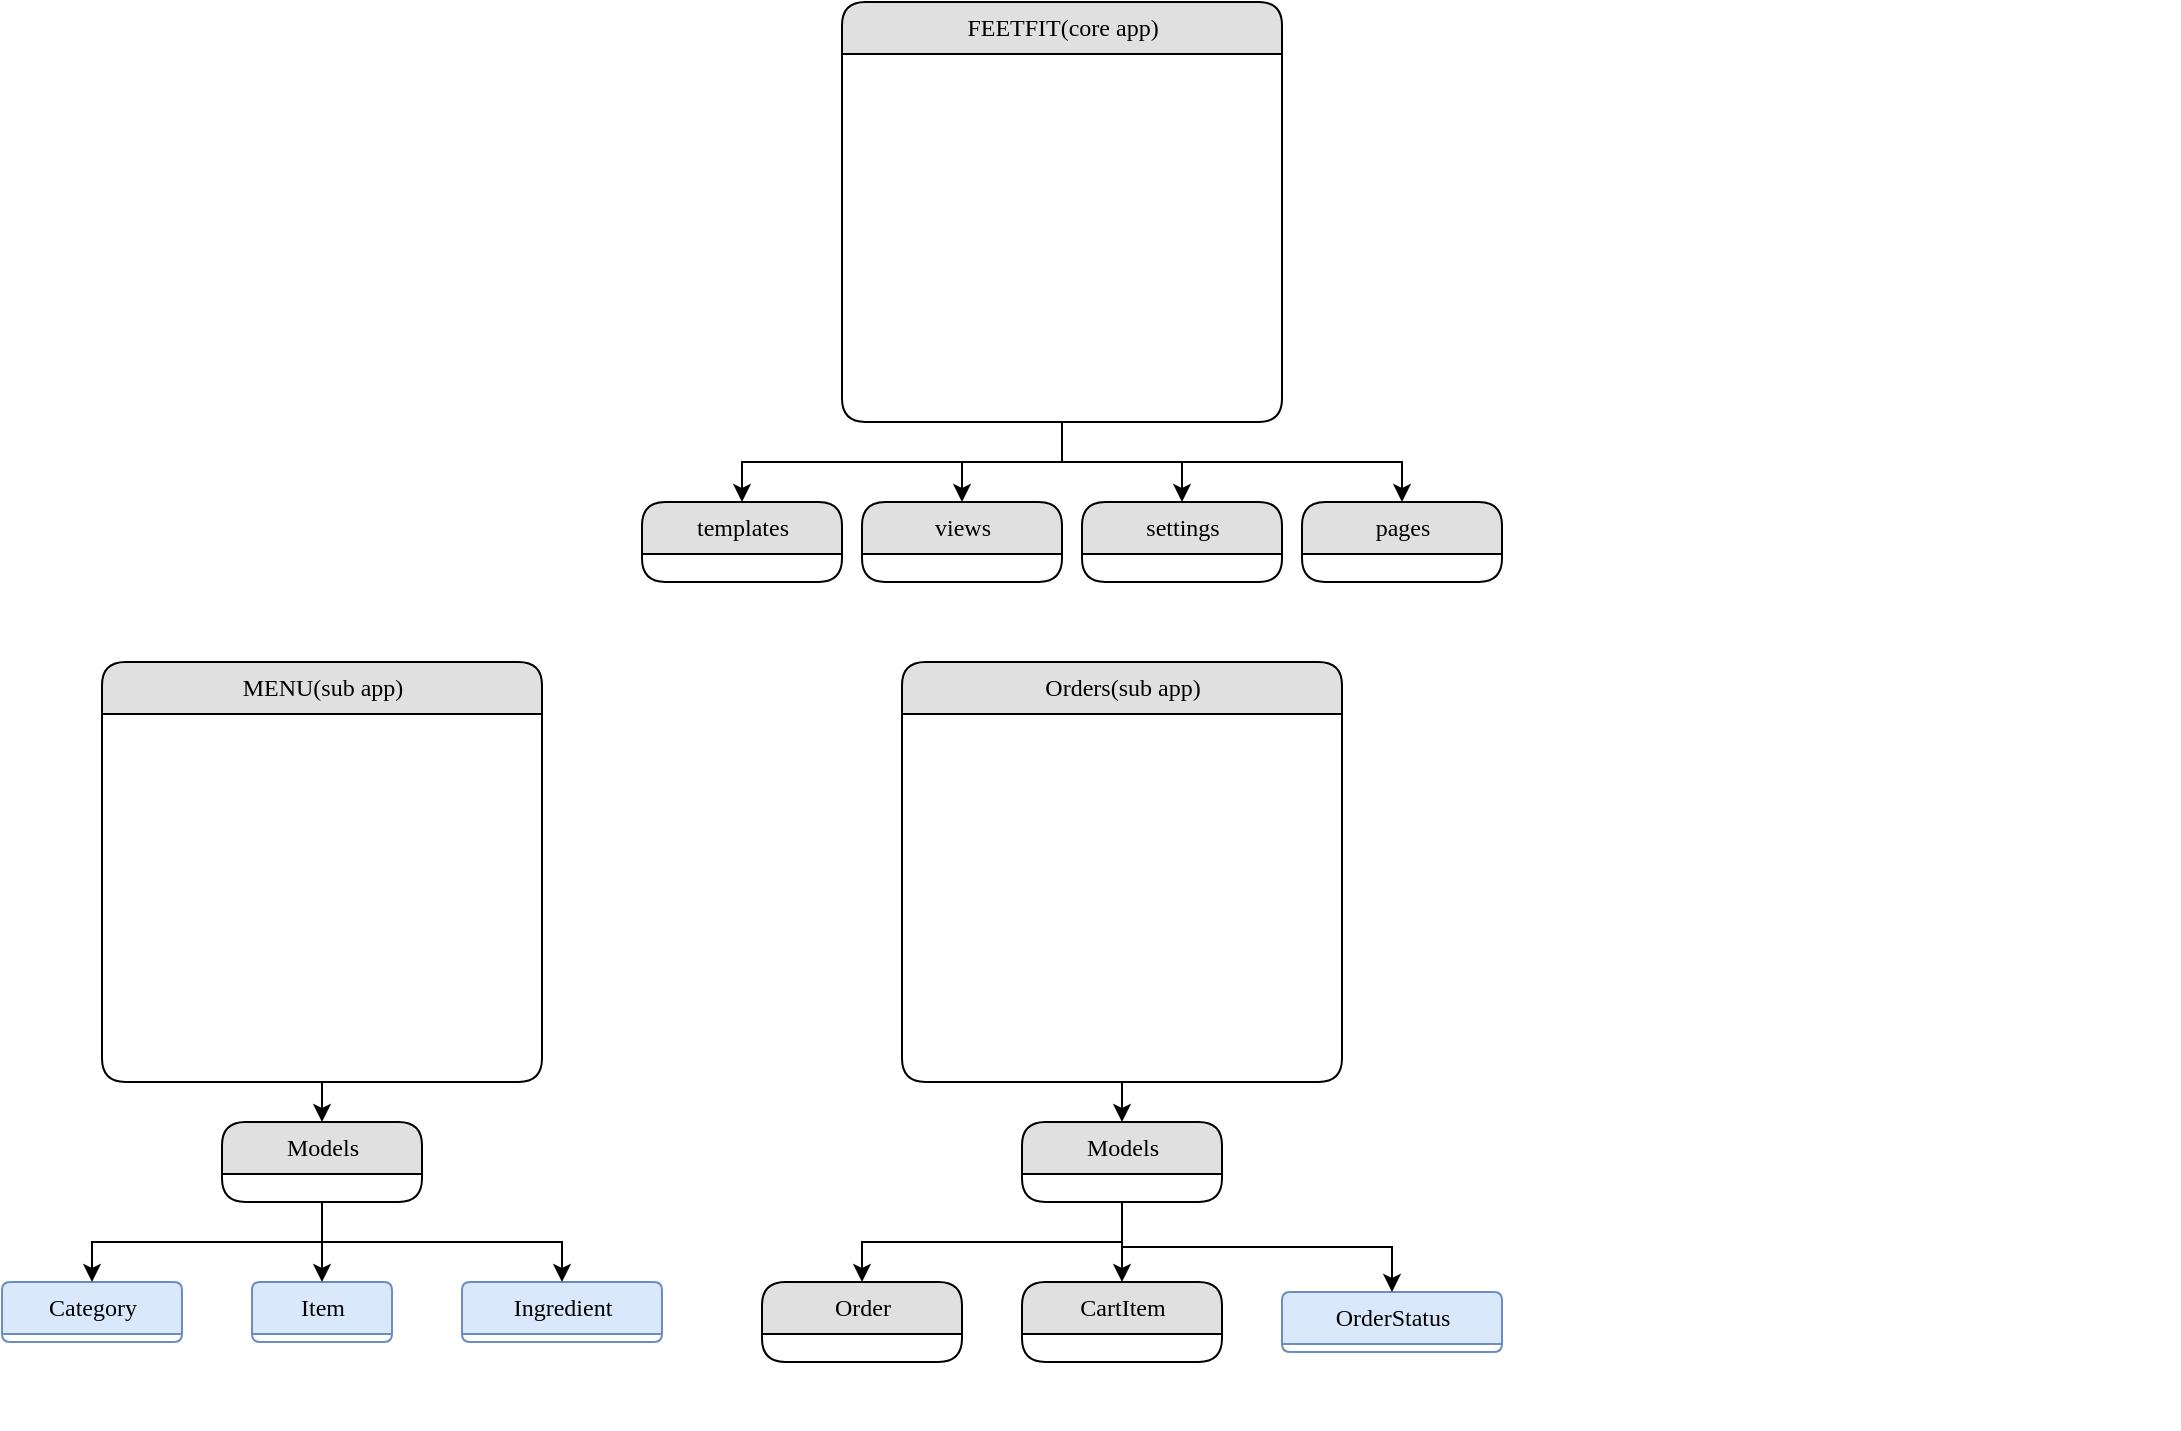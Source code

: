 <mxfile version="21.6.8" type="github">
  <diagram name="Page-1" id="b520641d-4fe3-3701-9064-5fc419738815">
    <mxGraphModel dx="2089" dy="523" grid="1" gridSize="10" guides="1" tooltips="1" connect="1" arrows="1" fold="1" page="1" pageScale="1" pageWidth="1100" pageHeight="850" background="none" math="0" shadow="0">
      <root>
        <mxCell id="0" />
        <mxCell id="1" parent="0" />
        <mxCell id="RNBmC7v_2YCIgV9TNYOe-93" style="edgeStyle=orthogonalEdgeStyle;rounded=0;orthogonalLoop=1;jettySize=auto;html=1;exitX=0.5;exitY=1;exitDx=0;exitDy=0;entryX=0.5;entryY=0;entryDx=0;entryDy=0;" edge="1" parent="1" source="21ea969265ad0168-6" target="RNBmC7v_2YCIgV9TNYOe-66">
          <mxGeometry relative="1" as="geometry" />
        </mxCell>
        <mxCell id="RNBmC7v_2YCIgV9TNYOe-94" style="edgeStyle=orthogonalEdgeStyle;rounded=0;orthogonalLoop=1;jettySize=auto;html=1;exitX=0.5;exitY=1;exitDx=0;exitDy=0;entryX=0.5;entryY=0;entryDx=0;entryDy=0;" edge="1" parent="1" source="21ea969265ad0168-6" target="RNBmC7v_2YCIgV9TNYOe-19">
          <mxGeometry relative="1" as="geometry" />
        </mxCell>
        <mxCell id="RNBmC7v_2YCIgV9TNYOe-95" style="edgeStyle=orthogonalEdgeStyle;rounded=0;orthogonalLoop=1;jettySize=auto;html=1;exitX=0.5;exitY=1;exitDx=0;exitDy=0;entryX=0.5;entryY=0;entryDx=0;entryDy=0;" edge="1" parent="1" source="21ea969265ad0168-6" target="RNBmC7v_2YCIgV9TNYOe-16">
          <mxGeometry relative="1" as="geometry" />
        </mxCell>
        <mxCell id="RNBmC7v_2YCIgV9TNYOe-96" style="edgeStyle=orthogonalEdgeStyle;rounded=0;orthogonalLoop=1;jettySize=auto;html=1;exitX=0.5;exitY=1;exitDx=0;exitDy=0;entryX=0.5;entryY=0;entryDx=0;entryDy=0;" edge="1" parent="1" source="21ea969265ad0168-6" target="RNBmC7v_2YCIgV9TNYOe-9">
          <mxGeometry relative="1" as="geometry" />
        </mxCell>
        <mxCell id="21ea969265ad0168-6" value="FEETFIT(core app)" style="swimlane;html=1;fontStyle=0;childLayout=stackLayout;horizontal=1;startSize=26;fillColor=#e0e0e0;horizontalStack=0;resizeParent=1;resizeLast=0;collapsible=1;marginBottom=0;swimlaneFillColor=#ffffff;align=center;rounded=1;shadow=0;comic=0;labelBackgroundColor=none;strokeWidth=1;fontFamily=Verdana;fontSize=12" parent="1" vertex="1">
          <mxGeometry x="370" width="220" height="210" as="geometry">
            <mxRectangle width="150" height="30" as="alternateBounds" />
          </mxGeometry>
        </mxCell>
        <mxCell id="RNBmC7v_2YCIgV9TNYOe-9" value="templates" style="swimlane;html=1;fontStyle=0;childLayout=stackLayout;horizontal=1;startSize=26;fillColor=#e0e0e0;horizontalStack=0;resizeParent=1;resizeLast=0;collapsible=1;marginBottom=0;swimlaneFillColor=#ffffff;align=center;rounded=1;shadow=0;comic=0;labelBackgroundColor=none;strokeWidth=1;fontFamily=Verdana;fontSize=12" vertex="1" parent="1">
          <mxGeometry x="270" y="250" width="100" height="40" as="geometry" />
        </mxCell>
        <mxCell id="RNBmC7v_2YCIgV9TNYOe-14" style="edgeStyle=orthogonalEdgeStyle;rounded=0;orthogonalLoop=1;jettySize=auto;html=1;exitX=1;exitY=0.5;exitDx=0;exitDy=0;" edge="1" parent="RNBmC7v_2YCIgV9TNYOe-9">
          <mxGeometry relative="1" as="geometry">
            <mxPoint x="100" y="65" as="sourcePoint" />
            <mxPoint x="100" y="65" as="targetPoint" />
          </mxGeometry>
        </mxCell>
        <mxCell id="RNBmC7v_2YCIgV9TNYOe-16" value="views" style="swimlane;html=1;fontStyle=0;childLayout=stackLayout;horizontal=1;startSize=26;fillColor=#e0e0e0;horizontalStack=0;resizeParent=1;resizeLast=0;collapsible=1;marginBottom=0;swimlaneFillColor=#ffffff;align=center;rounded=1;shadow=0;comic=0;labelBackgroundColor=none;strokeWidth=1;fontFamily=Verdana;fontSize=12" vertex="1" parent="1">
          <mxGeometry x="380" y="250" width="100" height="40" as="geometry" />
        </mxCell>
        <mxCell id="RNBmC7v_2YCIgV9TNYOe-17" style="edgeStyle=orthogonalEdgeStyle;rounded=0;orthogonalLoop=1;jettySize=auto;html=1;exitX=1;exitY=0.5;exitDx=0;exitDy=0;" edge="1" parent="RNBmC7v_2YCIgV9TNYOe-16">
          <mxGeometry relative="1" as="geometry">
            <mxPoint x="100" y="65" as="sourcePoint" />
            <mxPoint x="100" y="65" as="targetPoint" />
          </mxGeometry>
        </mxCell>
        <mxCell id="RNBmC7v_2YCIgV9TNYOe-19" value="settings" style="swimlane;html=1;fontStyle=0;childLayout=stackLayout;horizontal=1;startSize=26;fillColor=#e0e0e0;horizontalStack=0;resizeParent=1;resizeLast=0;collapsible=1;marginBottom=0;swimlaneFillColor=#ffffff;align=center;rounded=1;shadow=0;comic=0;labelBackgroundColor=none;strokeWidth=1;fontFamily=Verdana;fontSize=12" vertex="1" parent="1">
          <mxGeometry x="490" y="250" width="100" height="40" as="geometry" />
        </mxCell>
        <mxCell id="RNBmC7v_2YCIgV9TNYOe-20" style="edgeStyle=orthogonalEdgeStyle;rounded=0;orthogonalLoop=1;jettySize=auto;html=1;exitX=1;exitY=0.5;exitDx=0;exitDy=0;" edge="1" parent="RNBmC7v_2YCIgV9TNYOe-19">
          <mxGeometry relative="1" as="geometry">
            <mxPoint x="100" y="65" as="sourcePoint" />
            <mxPoint x="100" y="65" as="targetPoint" />
          </mxGeometry>
        </mxCell>
        <mxCell id="RNBmC7v_2YCIgV9TNYOe-97" style="edgeStyle=orthogonalEdgeStyle;rounded=0;orthogonalLoop=1;jettySize=auto;html=1;exitX=0.5;exitY=1;exitDx=0;exitDy=0;entryX=0.5;entryY=0;entryDx=0;entryDy=0;" edge="1" parent="1" source="RNBmC7v_2YCIgV9TNYOe-27" target="RNBmC7v_2YCIgV9TNYOe-39">
          <mxGeometry relative="1" as="geometry" />
        </mxCell>
        <mxCell id="RNBmC7v_2YCIgV9TNYOe-27" value="MENU(sub app)" style="swimlane;html=1;fontStyle=0;childLayout=stackLayout;horizontal=1;startSize=26;fillColor=#e0e0e0;horizontalStack=0;resizeParent=1;resizeLast=0;collapsible=1;marginBottom=0;swimlaneFillColor=#ffffff;align=center;rounded=1;shadow=0;comic=0;labelBackgroundColor=none;strokeWidth=1;fontFamily=Verdana;fontSize=12" vertex="1" parent="1">
          <mxGeometry y="330" width="220" height="210" as="geometry" />
        </mxCell>
        <mxCell id="RNBmC7v_2YCIgV9TNYOe-28" style="edgeStyle=orthogonalEdgeStyle;rounded=0;orthogonalLoop=1;jettySize=auto;html=1;exitX=1;exitY=0.5;exitDx=0;exitDy=0;" edge="1" parent="1">
          <mxGeometry relative="1" as="geometry">
            <mxPoint x="750" y="95" as="sourcePoint" />
            <mxPoint x="750" y="95" as="targetPoint" />
          </mxGeometry>
        </mxCell>
        <mxCell id="RNBmC7v_2YCIgV9TNYOe-29" style="edgeStyle=orthogonalEdgeStyle;rounded=0;orthogonalLoop=1;jettySize=auto;html=1;exitX=1;exitY=0.5;exitDx=0;exitDy=0;" edge="1" parent="1">
          <mxGeometry relative="1" as="geometry">
            <mxPoint x="750" y="160" as="sourcePoint" />
            <mxPoint x="750" y="160" as="targetPoint" />
          </mxGeometry>
        </mxCell>
        <mxCell id="RNBmC7v_2YCIgV9TNYOe-30" style="edgeStyle=orthogonalEdgeStyle;rounded=0;orthogonalLoop=1;jettySize=auto;html=1;exitX=1;exitY=0.5;exitDx=0;exitDy=0;" edge="1" parent="1">
          <mxGeometry relative="1" as="geometry">
            <mxPoint x="750" y="225" as="sourcePoint" />
            <mxPoint x="750" y="225" as="targetPoint" />
          </mxGeometry>
        </mxCell>
        <mxCell id="RNBmC7v_2YCIgV9TNYOe-31" value="Category" style="swimlane;html=1;fontStyle=0;childLayout=stackLayout;horizontal=1;startSize=26;fillColor=#dae8fc;horizontalStack=0;resizeParent=1;resizeLast=0;collapsible=1;marginBottom=0;swimlaneFillColor=#ffffff;align=center;rounded=1;shadow=0;comic=0;labelBackgroundColor=none;strokeWidth=1;fontFamily=Verdana;fontSize=12;strokeColor=#6c8ebf;" vertex="1" collapsed="1" parent="1">
          <mxGeometry x="-50" y="640" width="90" height="30" as="geometry">
            <mxRectangle x="380" y="310" width="100" height="70" as="alternateBounds" />
          </mxGeometry>
        </mxCell>
        <mxCell id="RNBmC7v_2YCIgV9TNYOe-32" style="edgeStyle=orthogonalEdgeStyle;rounded=0;orthogonalLoop=1;jettySize=auto;html=1;exitX=1;exitY=0.5;exitDx=0;exitDy=0;" edge="1" parent="RNBmC7v_2YCIgV9TNYOe-31">
          <mxGeometry relative="1" as="geometry">
            <mxPoint x="100" y="65" as="sourcePoint" />
            <mxPoint x="100" y="65" as="targetPoint" />
          </mxGeometry>
        </mxCell>
        <mxCell id="RNBmC7v_2YCIgV9TNYOe-60" value="Burgers&lt;br&gt;Pizzas&lt;br&gt;Sides" style="text;html=1;strokeColor=none;fillColor=none;align=center;verticalAlign=middle;whiteSpace=wrap;rounded=0;" vertex="1" parent="RNBmC7v_2YCIgV9TNYOe-31">
          <mxGeometry y="26" width="100" height="44" as="geometry" />
        </mxCell>
        <mxCell id="RNBmC7v_2YCIgV9TNYOe-33" value="Item" style="swimlane;html=1;fontStyle=0;childLayout=stackLayout;horizontal=1;startSize=26;fillColor=#dae8fc;horizontalStack=0;resizeParent=1;resizeLast=0;collapsible=1;marginBottom=0;swimlaneFillColor=#ffffff;align=center;rounded=1;shadow=0;comic=0;labelBackgroundColor=none;strokeWidth=1;fontFamily=Verdana;fontSize=12;strokeColor=#6c8ebf;" vertex="1" collapsed="1" parent="1">
          <mxGeometry x="75" y="640" width="70" height="30" as="geometry">
            <mxRectangle x="380" y="380" width="100" height="75" as="alternateBounds" />
          </mxGeometry>
        </mxCell>
        <mxCell id="RNBmC7v_2YCIgV9TNYOe-34" style="edgeStyle=orthogonalEdgeStyle;rounded=0;orthogonalLoop=1;jettySize=auto;html=1;exitX=1;exitY=0.5;exitDx=0;exitDy=0;" edge="1" parent="RNBmC7v_2YCIgV9TNYOe-33">
          <mxGeometry relative="1" as="geometry">
            <mxPoint x="100" y="65" as="sourcePoint" />
            <mxPoint x="100" y="65" as="targetPoint" />
          </mxGeometry>
        </mxCell>
        <mxCell id="RNBmC7v_2YCIgV9TNYOe-63" value="Cheesburger&lt;br&gt;Margherita Pizza&lt;br&gt;French Fries" style="text;html=1;strokeColor=none;fillColor=none;align=center;verticalAlign=middle;whiteSpace=wrap;rounded=0;" vertex="1" parent="RNBmC7v_2YCIgV9TNYOe-33">
          <mxGeometry y="26" width="100" height="44" as="geometry" />
        </mxCell>
        <mxCell id="RNBmC7v_2YCIgV9TNYOe-35" value="Ingredient" style="swimlane;html=1;fontStyle=0;childLayout=stackLayout;horizontal=1;startSize=26;fillColor=#dae8fc;horizontalStack=0;resizeParent=1;resizeLast=0;collapsible=1;marginBottom=0;swimlaneFillColor=#ffffff;align=center;rounded=1;shadow=0;comic=0;labelBackgroundColor=none;strokeWidth=1;fontFamily=Verdana;fontSize=12;strokeColor=#6c8ebf;" vertex="1" collapsed="1" parent="1">
          <mxGeometry x="180" y="640" width="100" height="30" as="geometry">
            <mxRectangle x="380" y="430" width="100" height="70" as="alternateBounds" />
          </mxGeometry>
        </mxCell>
        <mxCell id="RNBmC7v_2YCIgV9TNYOe-36" style="edgeStyle=orthogonalEdgeStyle;rounded=0;orthogonalLoop=1;jettySize=auto;html=1;exitX=1;exitY=0.5;exitDx=0;exitDy=0;" edge="1" parent="RNBmC7v_2YCIgV9TNYOe-35">
          <mxGeometry relative="1" as="geometry">
            <mxPoint x="100" y="65" as="sourcePoint" />
            <mxPoint x="100" y="65" as="targetPoint" />
          </mxGeometry>
        </mxCell>
        <mxCell id="RNBmC7v_2YCIgV9TNYOe-64" value="Lettuce&lt;br&gt;Tomato&lt;br&gt;Cheese" style="text;html=1;strokeColor=none;fillColor=none;align=center;verticalAlign=middle;whiteSpace=wrap;rounded=0;" vertex="1" parent="RNBmC7v_2YCIgV9TNYOe-35">
          <mxGeometry y="26" width="100" height="44" as="geometry" />
        </mxCell>
        <mxCell id="RNBmC7v_2YCIgV9TNYOe-98" style="edgeStyle=orthogonalEdgeStyle;rounded=0;orthogonalLoop=1;jettySize=auto;html=1;exitX=0.5;exitY=1;exitDx=0;exitDy=0;" edge="1" parent="1" source="RNBmC7v_2YCIgV9TNYOe-39" target="RNBmC7v_2YCIgV9TNYOe-31">
          <mxGeometry relative="1" as="geometry" />
        </mxCell>
        <mxCell id="RNBmC7v_2YCIgV9TNYOe-99" style="edgeStyle=orthogonalEdgeStyle;rounded=0;orthogonalLoop=1;jettySize=auto;html=1;exitX=0.5;exitY=1;exitDx=0;exitDy=0;entryX=0.5;entryY=0;entryDx=0;entryDy=0;" edge="1" parent="1" source="RNBmC7v_2YCIgV9TNYOe-39" target="RNBmC7v_2YCIgV9TNYOe-33">
          <mxGeometry relative="1" as="geometry" />
        </mxCell>
        <mxCell id="RNBmC7v_2YCIgV9TNYOe-100" style="edgeStyle=orthogonalEdgeStyle;rounded=0;orthogonalLoop=1;jettySize=auto;html=1;exitX=0.5;exitY=1;exitDx=0;exitDy=0;" edge="1" parent="1" source="RNBmC7v_2YCIgV9TNYOe-39" target="RNBmC7v_2YCIgV9TNYOe-35">
          <mxGeometry relative="1" as="geometry" />
        </mxCell>
        <mxCell id="RNBmC7v_2YCIgV9TNYOe-39" value="Models" style="swimlane;html=1;fontStyle=0;childLayout=stackLayout;horizontal=1;startSize=26;fillColor=#e0e0e0;horizontalStack=0;resizeParent=1;resizeLast=0;collapsible=1;marginBottom=0;swimlaneFillColor=#ffffff;align=center;rounded=1;shadow=0;comic=0;labelBackgroundColor=none;strokeWidth=1;fontFamily=Verdana;fontSize=12" vertex="1" parent="1">
          <mxGeometry x="60" y="560" width="100" height="40" as="geometry" />
        </mxCell>
        <mxCell id="RNBmC7v_2YCIgV9TNYOe-40" style="edgeStyle=orthogonalEdgeStyle;rounded=0;orthogonalLoop=1;jettySize=auto;html=1;exitX=1;exitY=0.5;exitDx=0;exitDy=0;" edge="1" parent="RNBmC7v_2YCIgV9TNYOe-39">
          <mxGeometry relative="1" as="geometry">
            <mxPoint x="100" y="65" as="sourcePoint" />
            <mxPoint x="100" y="65" as="targetPoint" />
          </mxGeometry>
        </mxCell>
        <mxCell id="RNBmC7v_2YCIgV9TNYOe-66" value="pages" style="swimlane;html=1;fontStyle=0;childLayout=stackLayout;horizontal=1;startSize=26;fillColor=#e0e0e0;horizontalStack=0;resizeParent=1;resizeLast=0;collapsible=1;marginBottom=0;swimlaneFillColor=#ffffff;align=center;rounded=1;shadow=0;comic=0;labelBackgroundColor=none;strokeWidth=1;fontFamily=Verdana;fontSize=12" vertex="1" parent="1">
          <mxGeometry x="600" y="250" width="100" height="40" as="geometry" />
        </mxCell>
        <mxCell id="RNBmC7v_2YCIgV9TNYOe-67" style="edgeStyle=orthogonalEdgeStyle;rounded=0;orthogonalLoop=1;jettySize=auto;html=1;exitX=1;exitY=0.5;exitDx=0;exitDy=0;" edge="1" parent="RNBmC7v_2YCIgV9TNYOe-66">
          <mxGeometry relative="1" as="geometry">
            <mxPoint x="100" y="115" as="sourcePoint" />
            <mxPoint x="100" y="115" as="targetPoint" />
          </mxGeometry>
        </mxCell>
        <mxCell id="RNBmC7v_2YCIgV9TNYOe-101" style="edgeStyle=orthogonalEdgeStyle;rounded=0;orthogonalLoop=1;jettySize=auto;html=1;exitX=0.5;exitY=1;exitDx=0;exitDy=0;entryX=0.5;entryY=0;entryDx=0;entryDy=0;" edge="1" parent="1" source="RNBmC7v_2YCIgV9TNYOe-73" target="RNBmC7v_2YCIgV9TNYOe-85">
          <mxGeometry relative="1" as="geometry" />
        </mxCell>
        <mxCell id="RNBmC7v_2YCIgV9TNYOe-73" value="Orders(sub app)" style="swimlane;html=1;fontStyle=0;childLayout=stackLayout;horizontal=1;startSize=26;fillColor=#e0e0e0;horizontalStack=0;resizeParent=1;resizeLast=0;collapsible=1;marginBottom=0;swimlaneFillColor=#ffffff;align=center;rounded=1;shadow=0;comic=0;labelBackgroundColor=none;strokeWidth=1;fontFamily=Verdana;fontSize=12" vertex="1" parent="1">
          <mxGeometry x="400" y="330" width="220" height="210" as="geometry">
            <mxRectangle width="150" height="30" as="alternateBounds" />
          </mxGeometry>
        </mxCell>
        <mxCell id="RNBmC7v_2YCIgV9TNYOe-74" value="Order" style="swimlane;html=1;fontStyle=0;childLayout=stackLayout;horizontal=1;startSize=26;fillColor=#e0e0e0;horizontalStack=0;resizeParent=1;resizeLast=0;collapsible=1;marginBottom=0;swimlaneFillColor=#ffffff;align=center;rounded=1;shadow=0;comic=0;labelBackgroundColor=none;strokeWidth=1;fontFamily=Verdana;fontSize=12" vertex="1" parent="1">
          <mxGeometry x="330" y="640" width="100" height="40" as="geometry" />
        </mxCell>
        <mxCell id="RNBmC7v_2YCIgV9TNYOe-75" style="edgeStyle=orthogonalEdgeStyle;rounded=0;orthogonalLoop=1;jettySize=auto;html=1;exitX=1;exitY=0.5;exitDx=0;exitDy=0;" edge="1" parent="RNBmC7v_2YCIgV9TNYOe-74">
          <mxGeometry relative="1" as="geometry">
            <mxPoint x="100" y="65" as="sourcePoint" />
            <mxPoint x="100" y="65" as="targetPoint" />
          </mxGeometry>
        </mxCell>
        <mxCell id="RNBmC7v_2YCIgV9TNYOe-76" value="CartItem" style="swimlane;html=1;fontStyle=0;childLayout=stackLayout;horizontal=1;startSize=26;fillColor=#e0e0e0;horizontalStack=0;resizeParent=1;resizeLast=0;collapsible=1;marginBottom=0;swimlaneFillColor=#ffffff;align=center;rounded=1;shadow=0;comic=0;labelBackgroundColor=none;strokeWidth=1;fontFamily=Verdana;fontSize=12" vertex="1" parent="1">
          <mxGeometry x="460" y="640" width="100" height="40" as="geometry" />
        </mxCell>
        <mxCell id="RNBmC7v_2YCIgV9TNYOe-77" style="edgeStyle=orthogonalEdgeStyle;rounded=0;orthogonalLoop=1;jettySize=auto;html=1;exitX=1;exitY=0.5;exitDx=0;exitDy=0;" edge="1" parent="RNBmC7v_2YCIgV9TNYOe-76">
          <mxGeometry relative="1" as="geometry">
            <mxPoint x="100" y="65" as="sourcePoint" />
            <mxPoint x="100" y="65" as="targetPoint" />
          </mxGeometry>
        </mxCell>
        <mxCell id="RNBmC7v_2YCIgV9TNYOe-78" value="OrderStatus" style="swimlane;html=1;fontStyle=0;childLayout=stackLayout;horizontal=1;startSize=26;fillColor=#dae8fc;horizontalStack=0;resizeParent=1;resizeLast=0;collapsible=1;marginBottom=0;swimlaneFillColor=#ffffff;align=center;rounded=1;shadow=0;comic=0;labelBackgroundColor=none;strokeWidth=1;fontFamily=Verdana;fontSize=12;strokeColor=#6c8ebf;" vertex="1" collapsed="1" parent="1">
          <mxGeometry x="590" y="645" width="110" height="30" as="geometry">
            <mxRectangle x="380" y="700" width="100" height="70" as="alternateBounds" />
          </mxGeometry>
        </mxCell>
        <mxCell id="RNBmC7v_2YCIgV9TNYOe-79" style="edgeStyle=orthogonalEdgeStyle;rounded=0;orthogonalLoop=1;jettySize=auto;html=1;exitX=1;exitY=0.5;exitDx=0;exitDy=0;" edge="1" parent="RNBmC7v_2YCIgV9TNYOe-78">
          <mxGeometry relative="1" as="geometry">
            <mxPoint x="100" y="65" as="sourcePoint" />
            <mxPoint x="100" y="65" as="targetPoint" />
          </mxGeometry>
        </mxCell>
        <mxCell id="RNBmC7v_2YCIgV9TNYOe-91" value="Pending&lt;br&gt;Processing&lt;br&gt;Delivered" style="text;html=1;strokeColor=none;fillColor=none;align=center;verticalAlign=middle;whiteSpace=wrap;rounded=0;" vertex="1" parent="RNBmC7v_2YCIgV9TNYOe-78">
          <mxGeometry y="26" width="100" height="44" as="geometry" />
        </mxCell>
        <mxCell id="RNBmC7v_2YCIgV9TNYOe-80" style="edgeStyle=orthogonalEdgeStyle;rounded=0;orthogonalLoop=1;jettySize=auto;html=1;exitX=1;exitY=0.5;exitDx=0;exitDy=0;" edge="1" parent="1">
          <mxGeometry relative="1" as="geometry">
            <mxPoint x="1030" y="425" as="sourcePoint" />
            <mxPoint x="1030" y="425" as="targetPoint" />
          </mxGeometry>
        </mxCell>
        <mxCell id="RNBmC7v_2YCIgV9TNYOe-81" style="edgeStyle=orthogonalEdgeStyle;rounded=0;orthogonalLoop=1;jettySize=auto;html=1;exitX=1;exitY=0.5;exitDx=0;exitDy=0;" edge="1" parent="1">
          <mxGeometry relative="1" as="geometry">
            <mxPoint x="1030" y="490" as="sourcePoint" />
            <mxPoint x="1030" y="490" as="targetPoint" />
          </mxGeometry>
        </mxCell>
        <mxCell id="RNBmC7v_2YCIgV9TNYOe-82" style="edgeStyle=orthogonalEdgeStyle;rounded=0;orthogonalLoop=1;jettySize=auto;html=1;exitX=1;exitY=0.5;exitDx=0;exitDy=0;" edge="1" parent="1">
          <mxGeometry relative="1" as="geometry">
            <mxPoint x="920" y="555" as="sourcePoint" />
            <mxPoint x="920" y="555" as="targetPoint" />
          </mxGeometry>
        </mxCell>
        <mxCell id="RNBmC7v_2YCIgV9TNYOe-102" style="edgeStyle=orthogonalEdgeStyle;rounded=0;orthogonalLoop=1;jettySize=auto;html=1;exitX=0.5;exitY=1;exitDx=0;exitDy=0;entryX=0.5;entryY=0;entryDx=0;entryDy=0;" edge="1" parent="1" source="RNBmC7v_2YCIgV9TNYOe-85" target="RNBmC7v_2YCIgV9TNYOe-76">
          <mxGeometry relative="1" as="geometry" />
        </mxCell>
        <mxCell id="RNBmC7v_2YCIgV9TNYOe-103" style="edgeStyle=orthogonalEdgeStyle;rounded=0;orthogonalLoop=1;jettySize=auto;html=1;exitX=0.5;exitY=1;exitDx=0;exitDy=0;" edge="1" parent="1" source="RNBmC7v_2YCIgV9TNYOe-85" target="RNBmC7v_2YCIgV9TNYOe-78">
          <mxGeometry relative="1" as="geometry" />
        </mxCell>
        <mxCell id="RNBmC7v_2YCIgV9TNYOe-106" style="edgeStyle=orthogonalEdgeStyle;rounded=0;orthogonalLoop=1;jettySize=auto;html=1;exitX=0.5;exitY=1;exitDx=0;exitDy=0;entryX=0.5;entryY=0;entryDx=0;entryDy=0;" edge="1" parent="1" source="RNBmC7v_2YCIgV9TNYOe-85" target="RNBmC7v_2YCIgV9TNYOe-74">
          <mxGeometry relative="1" as="geometry" />
        </mxCell>
        <mxCell id="RNBmC7v_2YCIgV9TNYOe-85" value="Models" style="swimlane;html=1;fontStyle=0;childLayout=stackLayout;horizontal=1;startSize=26;fillColor=#e0e0e0;horizontalStack=0;resizeParent=1;resizeLast=0;collapsible=1;marginBottom=0;swimlaneFillColor=#ffffff;align=center;rounded=1;shadow=0;comic=0;labelBackgroundColor=none;strokeWidth=1;fontFamily=Verdana;fontSize=12" vertex="1" parent="1">
          <mxGeometry x="460" y="560" width="100" height="40" as="geometry" />
        </mxCell>
        <mxCell id="RNBmC7v_2YCIgV9TNYOe-86" style="edgeStyle=orthogonalEdgeStyle;rounded=0;orthogonalLoop=1;jettySize=auto;html=1;exitX=1;exitY=0.5;exitDx=0;exitDy=0;" edge="1" parent="RNBmC7v_2YCIgV9TNYOe-85">
          <mxGeometry relative="1" as="geometry">
            <mxPoint x="100" y="65" as="sourcePoint" />
            <mxPoint x="100" y="65" as="targetPoint" />
          </mxGeometry>
        </mxCell>
      </root>
    </mxGraphModel>
  </diagram>
</mxfile>
